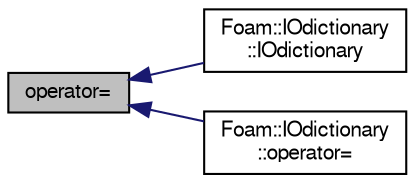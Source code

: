 digraph "operator="
{
  bgcolor="transparent";
  edge [fontname="FreeSans",fontsize="10",labelfontname="FreeSans",labelfontsize="10"];
  node [fontname="FreeSans",fontsize="10",shape=record];
  rankdir="LR";
  Node1 [label="operator=",height=0.2,width=0.4,color="black", fillcolor="grey75", style="filled" fontcolor="black"];
  Node1 -> Node2 [dir="back",color="midnightblue",fontsize="10",style="solid",fontname="FreeSans"];
  Node2 [label="Foam::IOdictionary\l::IOdictionary",height=0.2,width=0.4,color="black",URL="$a01135.html#a688d67224b342d9ba6f8b817d1f113a8",tooltip="Construct given an IOobject and dictionary. "];
  Node1 -> Node3 [dir="back",color="midnightblue",fontsize="10",style="solid",fontname="FreeSans"];
  Node3 [label="Foam::IOdictionary\l::operator=",height=0.2,width=0.4,color="black",URL="$a01135.html#a3748bdad8b3826dd6c9eb7fa26731132",tooltip="Assignment of other IOdictionary&#39;s entries to this IOdictionary. "];
}
